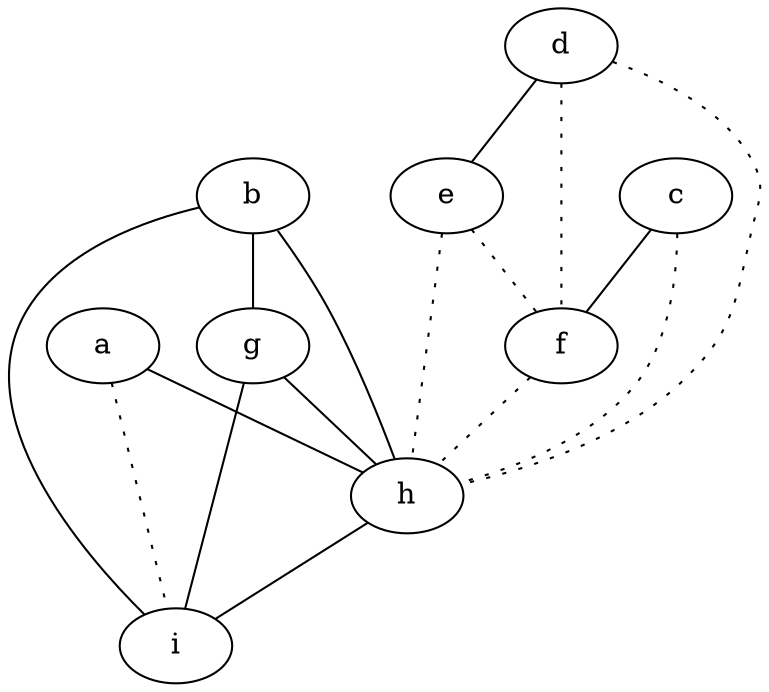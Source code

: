 graph {
a -- h;
a -- i [style=dotted];
b -- g;
b -- h;
b -- i;
c -- f;
c -- h [style=dotted];
d -- e;
d -- f [style=dotted];
d -- h [style=dotted];
e -- f [style=dotted];
e -- h [style=dotted];
f -- h [style=dotted];
g -- h;
g -- i;
h -- i;
}
